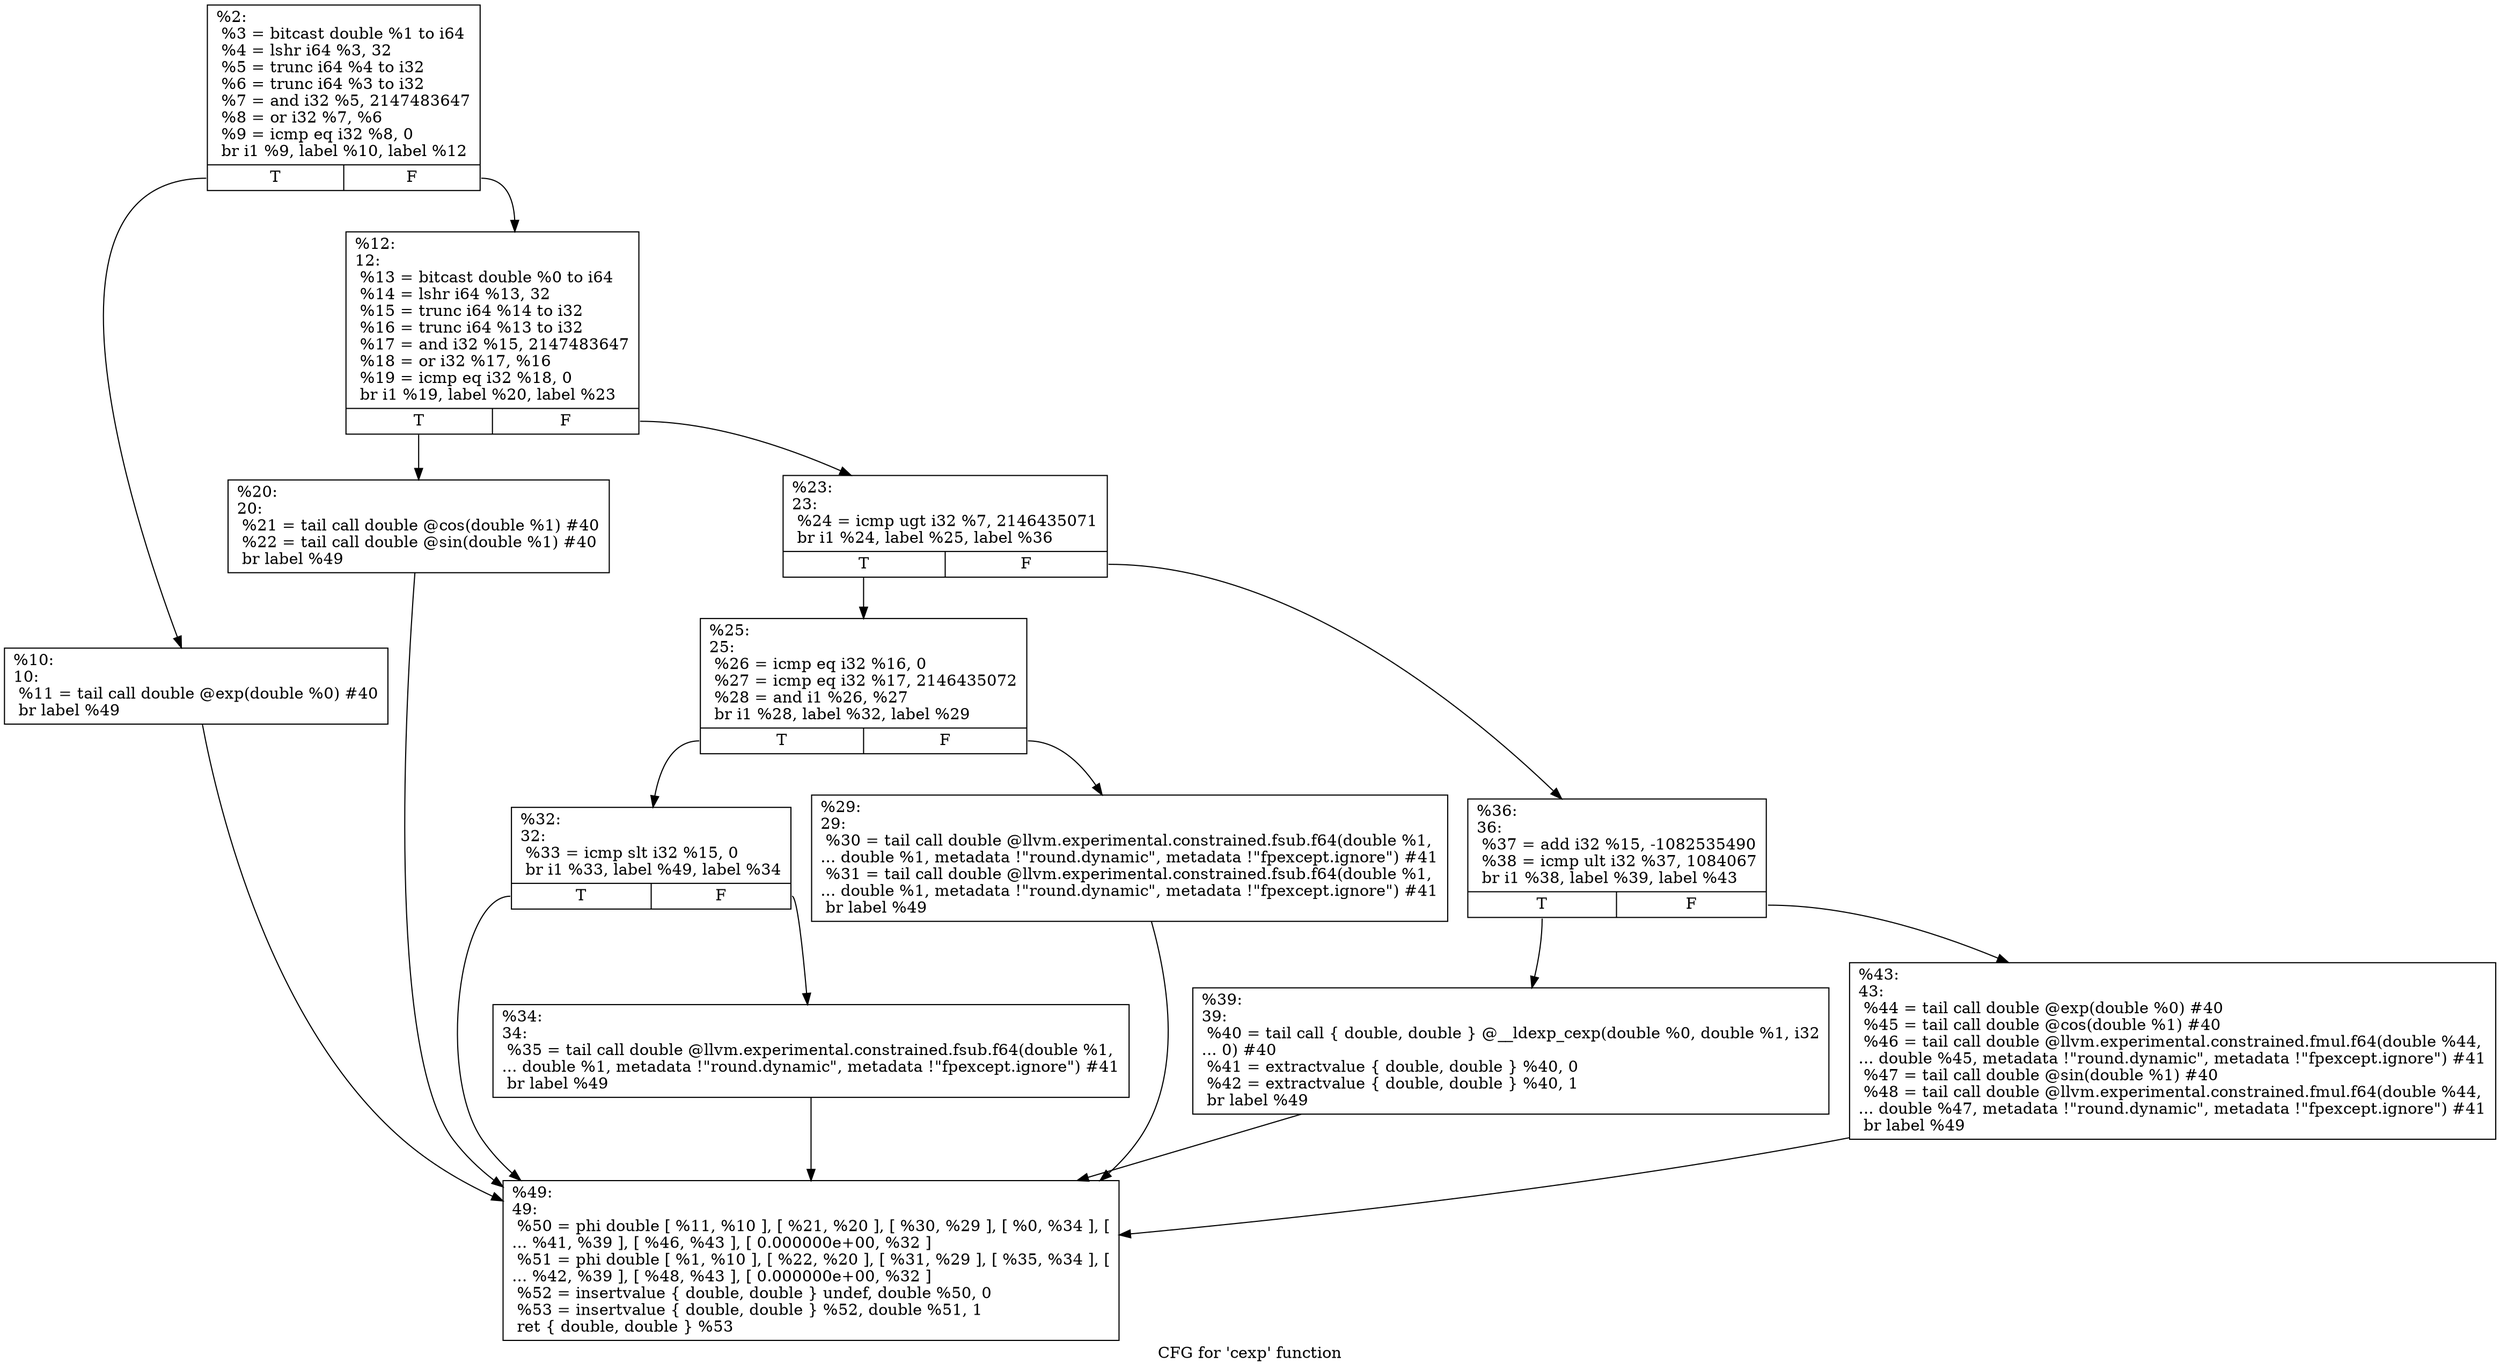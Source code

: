 digraph "CFG for 'cexp' function" {
	label="CFG for 'cexp' function";

	Node0x1a8a740 [shape=record,label="{%2:\l  %3 = bitcast double %1 to i64\l  %4 = lshr i64 %3, 32\l  %5 = trunc i64 %4 to i32\l  %6 = trunc i64 %3 to i32\l  %7 = and i32 %5, 2147483647\l  %8 = or i32 %7, %6\l  %9 = icmp eq i32 %8, 0\l  br i1 %9, label %10, label %12\l|{<s0>T|<s1>F}}"];
	Node0x1a8a740:s0 -> Node0x1a8ab60;
	Node0x1a8a740:s1 -> Node0x1a8abb0;
	Node0x1a8ab60 [shape=record,label="{%10:\l10:                                               \l  %11 = tail call double @exp(double %0) #40\l  br label %49\l}"];
	Node0x1a8ab60 -> Node0x1a8aed0;
	Node0x1a8abb0 [shape=record,label="{%12:\l12:                                               \l  %13 = bitcast double %0 to i64\l  %14 = lshr i64 %13, 32\l  %15 = trunc i64 %14 to i32\l  %16 = trunc i64 %13 to i32\l  %17 = and i32 %15, 2147483647\l  %18 = or i32 %17, %16\l  %19 = icmp eq i32 %18, 0\l  br i1 %19, label %20, label %23\l|{<s0>T|<s1>F}}"];
	Node0x1a8abb0:s0 -> Node0x1a8ac00;
	Node0x1a8abb0:s1 -> Node0x1a8ac50;
	Node0x1a8ac00 [shape=record,label="{%20:\l20:                                               \l  %21 = tail call double @cos(double %1) #40\l  %22 = tail call double @sin(double %1) #40\l  br label %49\l}"];
	Node0x1a8ac00 -> Node0x1a8aed0;
	Node0x1a8ac50 [shape=record,label="{%23:\l23:                                               \l  %24 = icmp ugt i32 %7, 2146435071\l  br i1 %24, label %25, label %36\l|{<s0>T|<s1>F}}"];
	Node0x1a8ac50:s0 -> Node0x1a8aca0;
	Node0x1a8ac50:s1 -> Node0x1a8ade0;
	Node0x1a8aca0 [shape=record,label="{%25:\l25:                                               \l  %26 = icmp eq i32 %16, 0\l  %27 = icmp eq i32 %17, 2146435072\l  %28 = and i1 %26, %27\l  br i1 %28, label %32, label %29\l|{<s0>T|<s1>F}}"];
	Node0x1a8aca0:s0 -> Node0x1a8ad40;
	Node0x1a8aca0:s1 -> Node0x1a8acf0;
	Node0x1a8acf0 [shape=record,label="{%29:\l29:                                               \l  %30 = tail call double @llvm.experimental.constrained.fsub.f64(double %1,\l... double %1, metadata !\"round.dynamic\", metadata !\"fpexcept.ignore\") #41\l  %31 = tail call double @llvm.experimental.constrained.fsub.f64(double %1,\l... double %1, metadata !\"round.dynamic\", metadata !\"fpexcept.ignore\") #41\l  br label %49\l}"];
	Node0x1a8acf0 -> Node0x1a8aed0;
	Node0x1a8ad40 [shape=record,label="{%32:\l32:                                               \l  %33 = icmp slt i32 %15, 0\l  br i1 %33, label %49, label %34\l|{<s0>T|<s1>F}}"];
	Node0x1a8ad40:s0 -> Node0x1a8aed0;
	Node0x1a8ad40:s1 -> Node0x1a8ad90;
	Node0x1a8ad90 [shape=record,label="{%34:\l34:                                               \l  %35 = tail call double @llvm.experimental.constrained.fsub.f64(double %1,\l... double %1, metadata !\"round.dynamic\", metadata !\"fpexcept.ignore\") #41\l  br label %49\l}"];
	Node0x1a8ad90 -> Node0x1a8aed0;
	Node0x1a8ade0 [shape=record,label="{%36:\l36:                                               \l  %37 = add i32 %15, -1082535490\l  %38 = icmp ult i32 %37, 1084067\l  br i1 %38, label %39, label %43\l|{<s0>T|<s1>F}}"];
	Node0x1a8ade0:s0 -> Node0x1a8ae30;
	Node0x1a8ade0:s1 -> Node0x1a8ae80;
	Node0x1a8ae30 [shape=record,label="{%39:\l39:                                               \l  %40 = tail call \{ double, double \} @__ldexp_cexp(double %0, double %1, i32\l... 0) #40\l  %41 = extractvalue \{ double, double \} %40, 0\l  %42 = extractvalue \{ double, double \} %40, 1\l  br label %49\l}"];
	Node0x1a8ae30 -> Node0x1a8aed0;
	Node0x1a8ae80 [shape=record,label="{%43:\l43:                                               \l  %44 = tail call double @exp(double %0) #40\l  %45 = tail call double @cos(double %1) #40\l  %46 = tail call double @llvm.experimental.constrained.fmul.f64(double %44,\l... double %45, metadata !\"round.dynamic\", metadata !\"fpexcept.ignore\") #41\l  %47 = tail call double @sin(double %1) #40\l  %48 = tail call double @llvm.experimental.constrained.fmul.f64(double %44,\l... double %47, metadata !\"round.dynamic\", metadata !\"fpexcept.ignore\") #41\l  br label %49\l}"];
	Node0x1a8ae80 -> Node0x1a8aed0;
	Node0x1a8aed0 [shape=record,label="{%49:\l49:                                               \l  %50 = phi double [ %11, %10 ], [ %21, %20 ], [ %30, %29 ], [ %0, %34 ], [\l... %41, %39 ], [ %46, %43 ], [ 0.000000e+00, %32 ]\l  %51 = phi double [ %1, %10 ], [ %22, %20 ], [ %31, %29 ], [ %35, %34 ], [\l... %42, %39 ], [ %48, %43 ], [ 0.000000e+00, %32 ]\l  %52 = insertvalue \{ double, double \} undef, double %50, 0\l  %53 = insertvalue \{ double, double \} %52, double %51, 1\l  ret \{ double, double \} %53\l}"];
}
